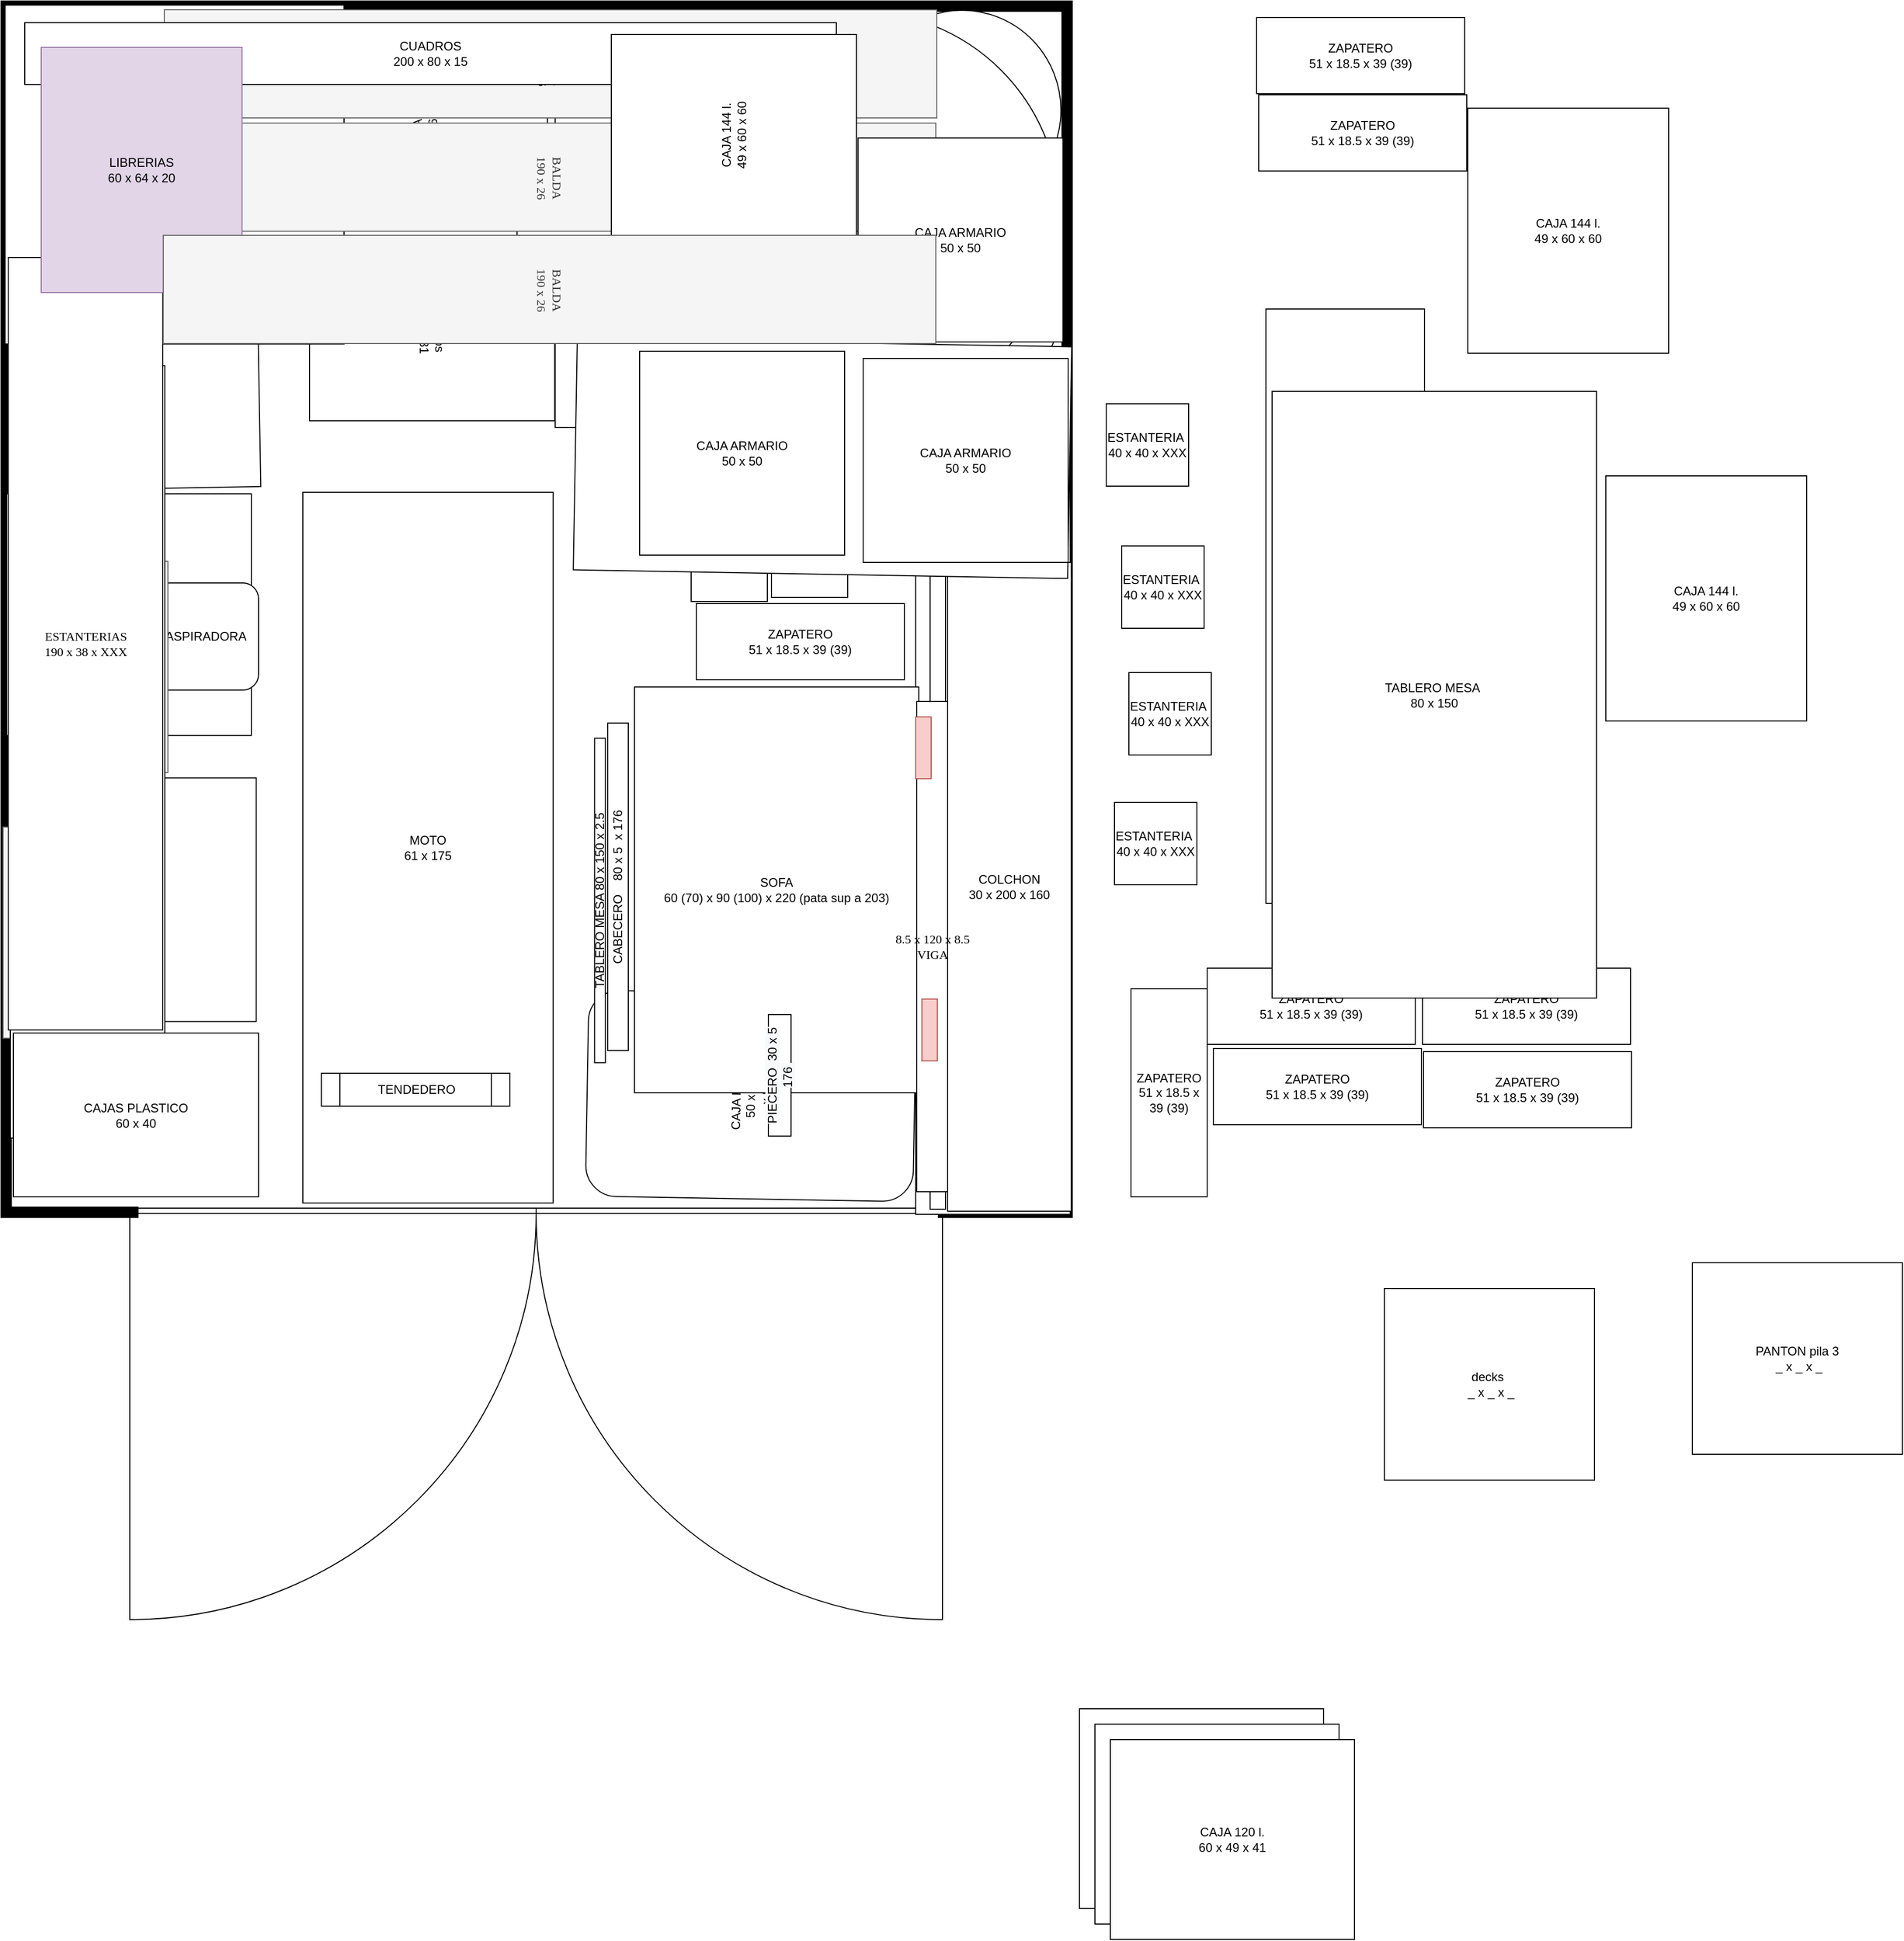 <mxfile version="14.2.9" type="github">
  <diagram name="Page-1" id="38b20595-45e3-9b7f-d5ca-b57f44c5b66d">
    <mxGraphModel dx="1666" dy="1197" grid="0" gridSize="15" guides="0" tooltips="1" connect="0" arrows="0" fold="1" page="1" pageScale="1" pageWidth="1043" pageHeight="1181" background="none" math="1" shadow="0">
      <root>
        <mxCell id="0" />
        <mxCell id="5UWoC-fxccsJFHag1fMj-10" value="Paredes" parent="0" />
        <mxCell id="r4qnVybcs4rJ6ydenGPn-22" value="" style="verticalLabelPosition=bottom;html=1;verticalAlign=top;align=center;shape=mxgraph.floorplan.doorDouble;aspect=fixed;strokeColor=#000000;fillColor=#ffffff;" parent="5UWoC-fxccsJFHag1fMj-10" vertex="1">
          <mxGeometry x="125" y="1172" width="789" height="419.16" as="geometry" />
        </mxCell>
        <mxCell id="r4qnVybcs4rJ6ydenGPn-19" value="" style="verticalLabelPosition=bottom;html=1;verticalAlign=top;align=center;shape=mxgraph.floorplan.wallCorner;fillColor=#000000;direction=south;strokeColor=#000000;" parent="5UWoC-fxccsJFHag1fMj-10" vertex="1">
          <mxGeometry x="515" width="525" height="1170" as="geometry" />
        </mxCell>
        <mxCell id="r4qnVybcs4rJ6ydenGPn-17" value="" style="verticalLabelPosition=bottom;html=1;verticalAlign=top;align=center;shape=mxgraph.floorplan.wallCorner;fillColor=#000000;strokeColor=#000000;" parent="5UWoC-fxccsJFHag1fMj-10" vertex="1">
          <mxGeometry width="1028" height="1170" as="geometry" />
        </mxCell>
        <mxCell id="r4qnVybcs4rJ6ydenGPn-20" value="" style="verticalLabelPosition=bottom;html=1;verticalAlign=top;align=center;shape=mxgraph.floorplan.wallCorner;fillColor=#000000;direction=north;strokeColor=#000000;" parent="5UWoC-fxccsJFHag1fMj-10" vertex="1">
          <mxGeometry y="1157" width="133" height="24" as="geometry" />
        </mxCell>
        <mxCell id="r4qnVybcs4rJ6ydenGPn-21" value="" style="verticalLabelPosition=bottom;html=1;verticalAlign=top;align=center;shape=mxgraph.floorplan.wallCorner;fillColor=#000000;direction=west;strokeColor=#000000;" parent="5UWoC-fxccsJFHag1fMj-10" vertex="1">
          <mxGeometry x="910" y="1095" width="130" height="86" as="geometry" />
        </mxCell>
        <mxCell id="1" parent="0" />
        <mxCell id="r4qnVybcs4rJ6ydenGPn-27" value="KALLAX 5x5&lt;br&gt;185 x 39 x XXX" style="shape=rect;shadow=0;rounded=0;comic=0;fontFamily=Verdana;fontSize=12;align=center;html=1;text=moto" parent="1" vertex="1">
          <mxGeometry x="888" y="428" width="150" height="750" as="geometry" />
        </mxCell>
        <mxCell id="r4qnVybcs4rJ6ydenGPn-8" value="LAVADORA&lt;br&gt;60 x 60 x&amp;nbsp; 84.6" style="rounded=0;whiteSpace=wrap;html=1;strokeColor=#000000;fillColor=#ffffff;rotation=-90;direction=south;" parent="1" vertex="1">
          <mxGeometry x="10" y="753" width="236.5" height="239" as="geometry" />
        </mxCell>
        <mxCell id="r4qnVybcs4rJ6ydenGPn-9" value="LAVAVAJILLAS&lt;br&gt;65 x 50 x 81.5" style="rounded=0;whiteSpace=wrap;html=1;strokeColor=#000000;fillColor=#ffffff;rotation=-90;direction=south;" parent="1" vertex="1">
          <mxGeometry x="6.88" y="477" width="234.75" height="237.5" as="geometry" />
        </mxCell>
        <mxCell id="r4qnVybcs4rJ6ydenGPn-16" value="TABLEROS&lt;br&gt;XXX x80 x200" style="rounded=0;whiteSpace=wrap;html=1;strokeColor=#000000;fillColor=#ffffff;" parent="1" vertex="1">
          <mxGeometry x="902" y="498" width="15" height="675" as="geometry" />
        </mxCell>
        <mxCell id="r4qnVybcs4rJ6ydenGPn-28" value="KALLAX 4x3&lt;br&gt;146 x 39 x XXX" style="shape=rect;shadow=0;rounded=0;comic=0;fontFamily=Verdana;fontSize=12;align=center;html=1;text=moto" parent="1" vertex="1">
          <mxGeometry x="1228" y="299" width="154" height="577" as="geometry" />
        </mxCell>
        <mxCell id="r4qnVybcs4rJ6ydenGPn-34" value="BASE MESA aprox. 58&lt;br&gt;" style="shape=ellipse;shadow=0;rounded=0;comic=0;fontFamily=Verdana;fontSize=12;align=center;html=1;" parent="1" vertex="1">
          <mxGeometry x="713" y="118" width="230" height="230" as="geometry" />
        </mxCell>
        <mxCell id="r4qnVybcs4rJ6ydenGPn-40" value="CAJA ROPA&lt;br&gt;50 x 80&amp;nbsp;&lt;br&gt;x 8" style="rounded=1;whiteSpace=wrap;html=1;strokeColor=#000000;fillColor=#ffffff;rotation=-89;direction=south;" parent="1" vertex="1">
          <mxGeometry x="628" y="904" width="200" height="318" as="geometry" />
        </mxCell>
        <mxCell id="r4qnVybcs4rJ6ydenGPn-45" value="ZAPATERO&lt;br&gt;51 x 18.5 x 39 (39)" style="rounded=0;whiteSpace=wrap;html=1;strokeColor=#000000;fillColor=#ffffff;" parent="1" vertex="1">
          <mxGeometry x="1380" y="939" width="202" height="74" as="geometry" />
        </mxCell>
        <mxCell id="r4qnVybcs4rJ6ydenGPn-46" value="ZAPATERO&lt;br&gt;51 x 18.5 x 39 (39)" style="rounded=0;whiteSpace=wrap;html=1;strokeColor=#000000;fillColor=#ffffff;" parent="1" vertex="1">
          <mxGeometry x="675" y="585" width="202" height="74" as="geometry" />
        </mxCell>
        <mxCell id="r4qnVybcs4rJ6ydenGPn-49" value="ZAPATERO&lt;br&gt;51 x 18.5 x 39 (39)" style="rounded=0;whiteSpace=wrap;html=1;strokeColor=#000000;fillColor=#ffffff;" parent="1" vertex="1">
          <mxGeometry x="1177" y="1017" width="202" height="74" as="geometry" />
        </mxCell>
        <mxCell id="r4qnVybcs4rJ6ydenGPn-50" value="ZAPATERO&lt;br&gt;51 x 18.5 x 39 (39)" style="rounded=0;whiteSpace=wrap;html=1;strokeColor=#000000;fillColor=#ffffff;" parent="1" vertex="1">
          <mxGeometry x="1381" y="1020" width="202" height="74" as="geometry" />
        </mxCell>
        <mxCell id="r4qnVybcs4rJ6ydenGPn-60" value="decks&amp;nbsp;&lt;br&gt;&amp;nbsp;_ x _ x _" style="rounded=0;whiteSpace=wrap;html=1;strokeColor=#000000;fillColor=#ffffff;" parent="1" vertex="1">
          <mxGeometry x="1343" y="1250" width="204" height="186" as="geometry" />
        </mxCell>
        <mxCell id="5UWoC-fxccsJFHag1fMj-1" value="PANTON pila 3&lt;br&gt;&amp;nbsp;_ x _ x _" style="rounded=0;whiteSpace=wrap;html=1;strokeColor=#000000;fillColor=#ffffff;" parent="1" vertex="1">
          <mxGeometry x="1642" y="1225" width="204" height="186" as="geometry" />
        </mxCell>
        <mxCell id="5UWoC-fxccsJFHag1fMj-2" value="ZAPATERO&lt;br&gt;51 x 18.5 x 39 (39)" style="rounded=0;whiteSpace=wrap;html=1;strokeColor=#000000;fillColor=#ffffff;direction=south;" parent="1" vertex="1">
          <mxGeometry x="670" y="381" width="74" height="202" as="geometry" />
        </mxCell>
        <mxCell id="r4qnVybcs4rJ6ydenGPn-10" value="COLCHON&lt;br&gt;30 x 200 x 160" style="rounded=0;whiteSpace=wrap;html=1;strokeColor=#000000;fillColor=#ffffff;" parent="1" vertex="1">
          <mxGeometry x="919" y="545" width="120" height="630" as="geometry" />
        </mxCell>
        <mxCell id="r4qnVybcs4rJ6ydenGPn-29" value="lampara 31" style="shape=ellipse;shadow=0;rounded=0;comic=0;fontFamily=Verdana;fontSize=12;align=center;html=1;" parent="1" vertex="1">
          <mxGeometry x="882" y="52" width="124" height="122" as="geometry" />
        </mxCell>
        <mxCell id="r4qnVybcs4rJ6ydenGPn-30" value="LAMPARA 49" style="shape=ellipse;shadow=0;rounded=0;comic=0;fontFamily=Verdana;fontSize=12;align=center;html=1;" parent="1" vertex="1">
          <mxGeometry x="837" y="9" width="192" height="194" as="geometry" />
        </mxCell>
        <mxCell id="r4qnVybcs4rJ6ydenGPn-48" value="ZAPATERO&lt;br&gt;51 x 18.5 x 39 (39)" style="rounded=0;whiteSpace=wrap;html=1;strokeColor=#000000;fillColor=#ffffff;direction=west;" parent="1" vertex="1">
          <mxGeometry x="1219" y="16" width="202" height="74" as="geometry" />
        </mxCell>
        <mxCell id="r4qnVybcs4rJ6ydenGPn-47" value="ZAPATERO&lt;br&gt;51 x 18.5 x 39 (39)" style="rounded=0;whiteSpace=wrap;html=1;strokeColor=#000000;fillColor=#ffffff;direction=west;" parent="1" vertex="1">
          <mxGeometry x="1221" y="91" width="202" height="74" as="geometry" />
        </mxCell>
        <mxCell id="5UWoC-fxccsJFHag1fMj-3" value="ZAPATERO&lt;br&gt;51 x 18.5 x 39 (39)" style="rounded=0;whiteSpace=wrap;html=1;strokeColor=#000000;fillColor=#ffffff;direction=south;" parent="1" vertex="1">
          <mxGeometry x="748" y="446" width="74" height="133" as="geometry" />
        </mxCell>
        <mxCell id="5UWoC-fxccsJFHag1fMj-4" value="ZAPATERO&lt;br&gt;51 x 18.5 x 39 (39)" style="rounded=0;whiteSpace=wrap;html=1;strokeColor=#000000;fillColor=#ffffff;direction=north;" parent="1" vertex="1">
          <mxGeometry x="1097" y="959" width="74" height="202" as="geometry" />
        </mxCell>
        <mxCell id="5UWoC-fxccsJFHag1fMj-5" value="ZAPATERO&lt;br&gt;51 x 18.5 x 39 (39)" style="rounded=0;whiteSpace=wrap;html=1;strokeColor=#000000;fillColor=#ffffff;direction=west;" parent="1" vertex="1">
          <mxGeometry x="1171" y="939" width="202" height="74" as="geometry" />
        </mxCell>
        <mxCell id="r4qnVybcs4rJ6ydenGPn-11" value="SOFA&lt;br&gt;60 (70) x 90 (100) x 220 (pata sup a 203)" style="rounded=0;whiteSpace=wrap;html=1;strokeColor=#000000;fillColor=#ffffff;" parent="1" vertex="1">
          <mxGeometry x="615" y="666" width="276" height="394" as="geometry" />
        </mxCell>
        <mxCell id="r4qnVybcs4rJ6ydenGPn-53" value="&lt;span&gt;CABECERO&amp;nbsp; &amp;nbsp;&amp;nbsp;&lt;/span&gt;&lt;span&gt;80 x 5&amp;nbsp; x 176&lt;/span&gt;" style="rounded=0;whiteSpace=wrap;html=1;strokeColor=#000000;fillColor=#ffffff;rotation=-90;" parent="1" vertex="1">
          <mxGeometry x="440" y="850" width="318" height="20" as="geometry" />
        </mxCell>
        <mxCell id="r4qnVybcs4rJ6ydenGPn-54" value="&lt;span style=&quot;color: rgb(0 , 0 , 0) ; font-family: &amp;#34;helvetica&amp;#34; ; font-size: 12px ; font-style: normal ; font-weight: 400 ; letter-spacing: normal ; text-align: center ; text-indent: 0px ; text-transform: none ; word-spacing: 0px ; background-color: rgb(248 , 249 , 250) ; display: inline ; float: none&quot;&gt;PIECERO&amp;nbsp;&amp;nbsp;&lt;/span&gt;&lt;span style=&quot;color: rgb(0 , 0 , 0) ; font-family: &amp;#34;helvetica&amp;#34; ; font-size: 12px ; font-style: normal ; font-weight: 400 ; letter-spacing: normal ; text-align: center ; text-indent: 0px ; text-transform: none ; word-spacing: 0px ; background-color: rgb(248 , 249 , 250) ; display: inline ; float: none&quot;&gt;30 x 5 176&amp;nbsp;&lt;/span&gt;" style="rounded=0;whiteSpace=wrap;html=1;strokeColor=#000000;fillColor=#ffffff;rotation=-90;" parent="1" vertex="1">
          <mxGeometry x="697" y="1032" width="118" height="22" as="geometry" />
        </mxCell>
        <mxCell id="r4qnVybcs4rJ6ydenGPn-12" value="MOTO&lt;br&gt;61 x 175" style="rounded=0;whiteSpace=wrap;html=1;strokeColor=#000000;fillColor=#ffffff;" parent="1" vertex="1">
          <mxGeometry x="293" y="477" width="243" height="690" as="geometry" />
        </mxCell>
        <mxCell id="r4qnVybcs4rJ6ydenGPn-41" value="ASPIRADORA" style="rounded=1;whiteSpace=wrap;html=1;strokeColor=#000000;fillColor=#ffffff;" parent="1" vertex="1">
          <mxGeometry x="148" y="565" width="102" height="104" as="geometry" />
        </mxCell>
        <mxCell id="r4qnVybcs4rJ6ydenGPn-42" value="TENDEDERO" style="shape=process;whiteSpace=wrap;html=1;backgroundOutline=1;strokeColor=#000000;fillColor=#ffffff;" parent="1" vertex="1">
          <mxGeometry x="311" y="1041" width="183" height="32" as="geometry" />
        </mxCell>
        <mxCell id="r4qnVybcs4rJ6ydenGPn-58" value="ESTANTERIA&amp;nbsp;&lt;br&gt;40 x 40 x XXX" style="whiteSpace=wrap;html=1;aspect=fixed;strokeColor=#000000;fillColor=#ffffff;" parent="1" vertex="1">
          <mxGeometry x="1073" y="391" width="80" height="80" as="geometry" />
        </mxCell>
        <mxCell id="r4qnVybcs4rJ6ydenGPn-56" value="ESTANTERIA&amp;nbsp;&lt;br&gt;40 x 40 x XXX" style="whiteSpace=wrap;html=1;aspect=fixed;strokeColor=#000000;fillColor=#ffffff;" parent="1" vertex="1">
          <mxGeometry x="1088" y="529" width="80" height="80" as="geometry" />
        </mxCell>
        <mxCell id="r4qnVybcs4rJ6ydenGPn-57" value="ESTANTERIA&amp;nbsp;&lt;br&gt;40 x 40 x XXX" style="whiteSpace=wrap;html=1;aspect=fixed;strokeColor=#000000;fillColor=#ffffff;" parent="1" vertex="1">
          <mxGeometry x="1081" y="778" width="80" height="80" as="geometry" />
        </mxCell>
        <mxCell id="r4qnVybcs4rJ6ydenGPn-59" value="ESTANTERIA&amp;nbsp;&lt;br&gt;40 x 40 x XXX" style="whiteSpace=wrap;html=1;aspect=fixed;strokeColor=#000000;fillColor=#ffffff;" parent="1" vertex="1">
          <mxGeometry x="1095" y="652" width="80" height="80" as="geometry" />
        </mxCell>
        <mxCell id="r4qnVybcs4rJ6ydenGPn-66" value="CAJA 120 l.&lt;br&gt;60 x 49 x 41" style="rounded=0;whiteSpace=wrap;html=1;strokeColor=#000000;fillColor=#ffffff;" parent="1" vertex="1">
          <mxGeometry x="1047" y="1658" width="237" height="194" as="geometry" />
        </mxCell>
        <mxCell id="O3L0_yTSohYJSVkCb_aI-1" value="8.5 x 120 x 8.5&lt;br&gt;VIGA" style="shape=rect;shadow=0;rounded=0;comic=0;fontFamily=Verdana;fontSize=12;align=center;html=1;text=moto" vertex="1" parent="1">
          <mxGeometry x="889" y="680" width="30" height="476" as="geometry" />
        </mxCell>
        <mxCell id="O3L0_yTSohYJSVkCb_aI-2" value="" style="rounded=0;whiteSpace=wrap;html=1;fillColor=#f8cecc;strokeColor=#b85450;" vertex="1" parent="1">
          <mxGeometry x="894" y="969" width="15" height="60" as="geometry" />
        </mxCell>
        <mxCell id="O3L0_yTSohYJSVkCb_aI-3" value="" style="rounded=0;whiteSpace=wrap;html=1;fillColor=#f8cecc;strokeColor=#b85450;" vertex="1" parent="1">
          <mxGeometry x="888" y="695" width="15" height="60" as="geometry" />
        </mxCell>
        <mxCell id="O3L0_yTSohYJSVkCb_aI-4" value="PANTONS" style="shape=ellipse;shadow=0;rounded=0;comic=0;fontFamily=Verdana;fontSize=12;align=center;html=1;" vertex="1" parent="1">
          <mxGeometry x="836" y="200" width="192" height="194" as="geometry" />
        </mxCell>
        <mxCell id="O3L0_yTSohYJSVkCb_aI-5" value="CAJA 120 l.&lt;br&gt;60 x 49 x 41" style="rounded=0;whiteSpace=wrap;html=1;strokeColor=#000000;fillColor=#ffffff;" vertex="1" parent="1">
          <mxGeometry x="1062" y="1673" width="237" height="194" as="geometry" />
        </mxCell>
        <mxCell id="O3L0_yTSohYJSVkCb_aI-6" value="CAJA 120 l.&lt;br&gt;60 x 49 x 41" style="rounded=0;whiteSpace=wrap;html=1;strokeColor=#000000;fillColor=#ffffff;" vertex="1" parent="1">
          <mxGeometry x="1077" y="1688" width="237" height="194" as="geometry" />
        </mxCell>
        <mxCell id="O3L0_yTSohYJSVkCb_aI-9" value="CAJA 120 l.&lt;br&gt;49 x 60 x 41" style="rounded=0;whiteSpace=wrap;html=1;strokeColor=#000000;fillColor=#ffffff;" vertex="1" parent="1">
          <mxGeometry x="37" y="34" width="195" height="238" as="geometry" />
        </mxCell>
        <mxCell id="O3L0_yTSohYJSVkCb_aI-10" value="CAJA 144 l.&lt;br&gt;49 x 60 x 60" style="rounded=0;whiteSpace=wrap;html=1;strokeColor=#000000;fillColor=#ffffff;rotation=-91;" vertex="1" parent="1">
          <mxGeometry x="34" y="257" width="195" height="238" as="geometry" />
        </mxCell>
        <mxCell id="O3L0_yTSohYJSVkCb_aI-11" value="CAJA 144 l.&lt;br&gt;49 x 60 x 60" style="rounded=0;whiteSpace=wrap;html=1;strokeColor=#000000;fillColor=#ffffff;" vertex="1" parent="1">
          <mxGeometry x="1424" y="104" width="195" height="238" as="geometry" />
        </mxCell>
        <mxCell id="O3L0_yTSohYJSVkCb_aI-13" value="CAJA 144 l.&lt;br&gt;49 x 60 x 60" style="rounded=0;whiteSpace=wrap;html=1;strokeColor=#000000;fillColor=#ffffff;" vertex="1" parent="1">
          <mxGeometry x="1558" y="461" width="195" height="238" as="geometry" />
        </mxCell>
        <mxCell id="O3L0_yTSohYJSVkCb_aI-15" value="CAJA libros&lt;br&gt;49 x 60 x 31" style="rounded=0;whiteSpace=wrap;html=1;strokeColor=#000000;fillColor=#ffffff;direction=south;" vertex="1" parent="1">
          <mxGeometry x="538" y="219" width="238" height="195" as="geometry" />
        </mxCell>
        <mxCell id="O3L0_yTSohYJSVkCb_aI-16" value="CAJA libros&lt;br&gt;49 x 60 x 31" style="rounded=0;whiteSpace=wrap;html=1;strokeColor=#000000;fillColor=#ffffff;rotation=90;" vertex="1" parent="1">
          <mxGeometry x="321" y="191" width="195" height="238" as="geometry" />
        </mxCell>
        <mxCell id="O3L0_yTSohYJSVkCb_aI-17" value="CAJA libros&lt;br&gt;49 x 60 x 31" style="rounded=0;whiteSpace=wrap;html=1;strokeColor=#000000;fillColor=#ffffff;" vertex="1" parent="1">
          <mxGeometry x="467" y="15" width="195" height="238" as="geometry" />
        </mxCell>
        <mxCell id="O3L0_yTSohYJSVkCb_aI-18" value="CAJA libros&lt;br&gt;49 x 60 x 31" style="rounded=0;whiteSpace=wrap;html=1;strokeColor=#000000;fillColor=#ffffff;" vertex="1" parent="1">
          <mxGeometry x="306" y="22" width="195" height="238" as="geometry" />
        </mxCell>
        <mxCell id="O3L0_yTSohYJSVkCb_aI-19" value="CAJA libros&lt;br&gt;49 x 60 x 31" style="rounded=0;whiteSpace=wrap;html=1;strokeColor=#000000;fillColor=#ffffff;rotation=-90;" vertex="1" parent="1">
          <mxGeometry x="314" y="-5" width="195" height="238" as="geometry" />
        </mxCell>
        <mxCell id="O3L0_yTSohYJSVkCb_aI-20" value="CAJA libros&lt;br&gt;49 x 60 x 31" style="rounded=0;whiteSpace=wrap;html=1;strokeColor=#000000;fillColor=#ffffff;direction=south;" vertex="1" parent="1">
          <mxGeometry x="538" y="18" width="238" height="195" as="geometry" />
        </mxCell>
        <mxCell id="5UWoC-fxccsJFHag1fMj-7" value="38 - zapateros" parent="0" visible="0" />
        <mxCell id="5UWoC-fxccsJFHag1fMj-8" value="segundo piso" parent="0" visible="0" />
        <mxCell id="r4qnVybcs4rJ6ydenGPn-23" value="BALDA&lt;br&gt;190 x 26" style="shape=rect;shadow=0;rounded=0;comic=0;fontFamily=Verdana;fontSize=12;align=center;html=1;text=moto;fillColor=#f5f5f5;strokeColor=#666666;fontColor=#333333;" parent="5UWoC-fxccsJFHag1fMj-8" vertex="1">
          <mxGeometry x="6" y="199" width="105" height="750" as="geometry" />
        </mxCell>
        <mxCell id="r4qnVybcs4rJ6ydenGPn-44" value="CUBO&amp;nbsp;&lt;br&gt;33 x 30" style="rounded=1;whiteSpace=wrap;html=1;strokeColor=#000000;fillColor=#ffffff;" parent="5UWoC-fxccsJFHag1fMj-8" vertex="1">
          <mxGeometry x="310" y="692" width="120" height="60" as="geometry" />
        </mxCell>
        <mxCell id="r4qnVybcs4rJ6ydenGPn-43" value="CUBO NEGRO&lt;br&gt;43 x 26" style="rounded=1;whiteSpace=wrap;html=1;strokeColor=#000000;fillColor=#ffffff;" parent="5UWoC-fxccsJFHag1fMj-8" vertex="1">
          <mxGeometry x="297" y="772" width="120" height="60" as="geometry" />
        </mxCell>
        <mxCell id="5UWoC-fxccsJFHag1fMj-11" value="BALDA&lt;br&gt;190 x 26" style="shape=rect;shadow=0;rounded=0;comic=0;fontFamily=Verdana;fontSize=12;align=center;html=1;text=moto;fillColor=#f5f5f5;strokeColor=#666666;fontColor=#333333;" parent="5UWoC-fxccsJFHag1fMj-8" vertex="1">
          <mxGeometry x="6" y="199" width="105" height="750" as="geometry" />
        </mxCell>
        <mxCell id="5UWoC-fxccsJFHag1fMj-12" value="CUBO&amp;nbsp;&lt;br&gt;33 x 30" style="rounded=1;whiteSpace=wrap;html=1;strokeColor=#000000;fillColor=#ffffff;" parent="5UWoC-fxccsJFHag1fMj-8" vertex="1">
          <mxGeometry x="332" y="852" width="120" height="60" as="geometry" />
        </mxCell>
        <mxCell id="5UWoC-fxccsJFHag1fMj-13" value="CUBO NEGRO&lt;br&gt;43 x 26" style="rounded=1;whiteSpace=wrap;html=1;strokeColor=#000000;fillColor=#ffffff;" parent="5UWoC-fxccsJFHag1fMj-8" vertex="1">
          <mxGeometry x="321" y="934" width="120" height="60" as="geometry" />
        </mxCell>
        <mxCell id="5UWoC-fxccsJFHag1fMj-9" value="primer piso" parent="0" />
        <mxCell id="r4qnVybcs4rJ6ydenGPn-32" value="MESA PLEGLABLE&lt;br&gt;84 x 84&amp;nbsp; x 74.5" style="rounded=0;whiteSpace=wrap;html=1;strokeColor=#000000;fillColor=#ffffff;" parent="5UWoC-fxccsJFHag1fMj-9" vertex="1">
          <mxGeometry x="4" y="4" width="329" height="329" as="geometry" />
        </mxCell>
        <mxCell id="48ef80bc37b76060-383" value="MESA&amp;nbsp;&lt;br&gt;100 x 100 x 74.5" style="shape=ellipse;shadow=0;rounded=0;comic=0;fontFamily=Verdana;fontSize=12;align=center;html=1;" parent="5UWoC-fxccsJFHag1fMj-9" vertex="1">
          <mxGeometry x="638" y="10" width="390" height="390" as="geometry" />
        </mxCell>
        <mxCell id="r4qnVybcs4rJ6ydenGPn-26" value="MESITA&amp;nbsp;&lt;br&gt;40 x 52 x 52" style="shape=rect;shadow=0;rounded=0;comic=0;fontFamily=Verdana;fontSize=12;align=center;html=1;text=moto;fillColor=#f5f5f5;strokeColor=#666666;fontColor=#333333;direction=south;" parent="5UWoC-fxccsJFHag1fMj-9" vertex="1">
          <mxGeometry x="8" y="544" width="154" height="205" as="geometry" />
        </mxCell>
        <mxCell id="r4qnVybcs4rJ6ydenGPn-25" value="MESITA&amp;nbsp;&lt;br&gt;40 x 52 x 52" style="shape=rect;shadow=0;rounded=0;comic=0;fontFamily=Verdana;fontSize=12;align=center;html=1;text=moto;fillColor=#f5f5f5;strokeColor=#666666;fontColor=#333333;direction=south;" parent="5UWoC-fxccsJFHag1fMj-9" vertex="1">
          <mxGeometry x="2" y="802" width="154" height="205" as="geometry" />
        </mxCell>
        <mxCell id="r4qnVybcs4rJ6ydenGPn-39" value="BALDA&lt;br&gt;190 x 26" style="shape=rect;shadow=0;rounded=0;comic=0;fontFamily=Verdana;fontSize=12;align=center;html=1;text=moto;fillColor=#f5f5f5;strokeColor=#666666;fontColor=#333333;rotation=90;" parent="5UWoC-fxccsJFHag1fMj-9" vertex="1">
          <mxGeometry x="480" y="-204" width="105" height="750" as="geometry" />
        </mxCell>
        <mxCell id="r4qnVybcs4rJ6ydenGPn-24" value="BALDA&lt;br&gt;190 x 26" style="shape=rect;shadow=0;rounded=0;comic=0;fontFamily=Verdana;fontSize=12;align=center;html=1;text=moto;fillColor=#f5f5f5;strokeColor=#666666;fontColor=#333333;rotation=90;" parent="5UWoC-fxccsJFHag1fMj-9" vertex="1">
          <mxGeometry x="481" y="-314" width="105" height="750" as="geometry" />
        </mxCell>
        <mxCell id="r4qnVybcs4rJ6ydenGPn-55" value="CUADROS&lt;br&gt;200 x 80 x 15" style="rounded=0;whiteSpace=wrap;html=1;strokeColor=#000000;fillColor=#ffffff;" parent="5UWoC-fxccsJFHag1fMj-9" vertex="1">
          <mxGeometry x="23" y="21" width="788" height="60" as="geometry" />
        </mxCell>
        <mxCell id="r4qnVybcs4rJ6ydenGPn-14" value="CAJA ARMARIO&lt;br&gt;50 x 50" style="rounded=0;whiteSpace=wrap;html=1;strokeColor=#000000;fillColor=#ffffff;" parent="5UWoC-fxccsJFHag1fMj-9" vertex="1">
          <mxGeometry x="832" y="133" width="199" height="198" as="geometry" />
        </mxCell>
        <mxCell id="r4qnVybcs4rJ6ydenGPn-3" value="TABLA PLANCHA&lt;br&gt;60 x 120" style="shape=rect;shadow=0;rounded=0;comic=0;fontFamily=Verdana;fontSize=12;align=center;html=1;text=moto;direction=west;rotation=-89;" parent="5UWoC-fxccsJFHag1fMj-9" vertex="1">
          <mxGeometry x="685" y="204" width="225" height="480" as="geometry" />
        </mxCell>
        <mxCell id="r4qnVybcs4rJ6ydenGPn-2" value="ESTANTERIAS&lt;br&gt;190 x 38 x XXX" style="shape=rect;shadow=0;rounded=0;comic=0;fontFamily=Verdana;fontSize=12;align=center;html=1;text=moto" parent="5UWoC-fxccsJFHag1fMj-9" vertex="1">
          <mxGeometry x="9" y="354" width="150" height="750" as="geometry" />
        </mxCell>
        <mxCell id="O3L0_yTSohYJSVkCb_aI-21" value="ESTANTERIAS&lt;br&gt;190 x 38 x XXX" style="shape=rect;shadow=0;rounded=0;comic=0;fontFamily=Verdana;fontSize=12;align=center;html=1;text=moto" vertex="1" parent="5UWoC-fxccsJFHag1fMj-9">
          <mxGeometry x="7" y="249" width="150" height="750" as="geometry" />
        </mxCell>
        <mxCell id="O3L0_yTSohYJSVkCb_aI-22" value="LIBRERIAS&lt;br&gt;60 x 64 x 20" style="rounded=0;whiteSpace=wrap;html=1;strokeColor=#9673a6;fillColor=#e1d5e7;" vertex="1" parent="5UWoC-fxccsJFHag1fMj-9">
          <mxGeometry x="39" y="45" width="195" height="238" as="geometry" />
        </mxCell>
        <mxCell id="O3L0_yTSohYJSVkCb_aI-23" value="CAJA ARMARIO&lt;br&gt;50 x 50" style="rounded=0;whiteSpace=wrap;html=1;strokeColor=#000000;fillColor=#ffffff;" vertex="1" parent="5UWoC-fxccsJFHag1fMj-9">
          <mxGeometry x="620" y="340" width="199" height="198" as="geometry" />
        </mxCell>
        <mxCell id="O3L0_yTSohYJSVkCb_aI-24" value="CAJA ARMARIO&lt;br&gt;50 x 50" style="rounded=0;whiteSpace=wrap;html=1;strokeColor=#000000;fillColor=#ffffff;" vertex="1" parent="5UWoC-fxccsJFHag1fMj-9">
          <mxGeometry x="837" y="347" width="199" height="198" as="geometry" />
        </mxCell>
        <mxCell id="O3L0_yTSohYJSVkCb_aI-12" value="CAJA 144 l.&lt;br&gt;49 x 60 x 60" style="rounded=0;whiteSpace=wrap;html=1;strokeColor=#000000;fillColor=#ffffff;rotation=-90;" vertex="1" parent="5UWoC-fxccsJFHag1fMj-9">
          <mxGeometry x="614" y="11" width="195" height="238" as="geometry" />
        </mxCell>
        <mxCell id="5UWoC-fxccsJFHag1fMj-6" value="BALDA&lt;br&gt;190 x 26" style="shape=rect;shadow=0;rounded=0;comic=0;fontFamily=Verdana;fontSize=12;align=center;html=1;text=moto;fillColor=#f5f5f5;strokeColor=#666666;fontColor=#333333;rotation=90;" parent="5UWoC-fxccsJFHag1fMj-9" vertex="1">
          <mxGeometry x="480" y="-95" width="105" height="750" as="geometry" />
        </mxCell>
        <mxCell id="O3L0_yTSohYJSVkCb_aI-25" value="TABLERO MESA 80 x 150 x 2.5" style="rounded=0;whiteSpace=wrap;html=1;strokeColor=#000000;fillColor=#ffffff;rotation=-90;" vertex="1" parent="5UWoC-fxccsJFHag1fMj-9">
          <mxGeometry x="424" y="868" width="315" height="10.5" as="geometry" />
        </mxCell>
        <mxCell id="O3L0_yTSohYJSVkCb_aI-26" value="TABLERO MESA&amp;nbsp;&lt;br&gt;80 x 150" style="rounded=0;whiteSpace=wrap;html=1;strokeColor=#000000;fillColor=#ffffff;" vertex="1" parent="5UWoC-fxccsJFHag1fMj-9">
          <mxGeometry x="1234" y="379" width="315" height="589" as="geometry" />
        </mxCell>
        <mxCell id="O3L0_yTSohYJSVkCb_aI-31" value="CAJAS PLASTICO&lt;br&gt;60 x 40" style="rounded=0;whiteSpace=wrap;html=1;strokeColor=#000000;fillColor=#ffffff;" vertex="1" parent="5UWoC-fxccsJFHag1fMj-9">
          <mxGeometry x="12" y="1002" width="238" height="159" as="geometry" />
        </mxCell>
      </root>
    </mxGraphModel>
  </diagram>
</mxfile>
